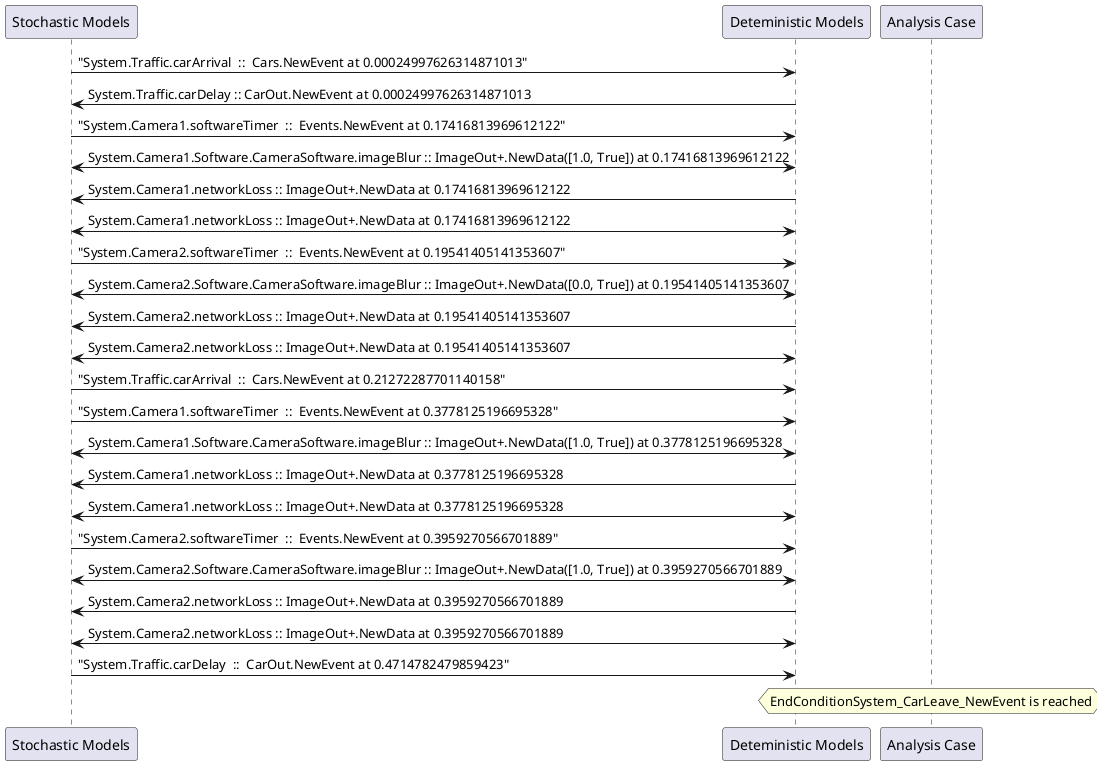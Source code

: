 
	@startuml
	participant "Stochastic Models" as stochmodel
	participant "Deteministic Models" as detmodel
	participant "Analysis Case" as analysis
	{11109_stop} stochmodel -> detmodel : "System.Traffic.carArrival  ::  Cars.NewEvent at 0.00024997626314871013"
{11119_start} detmodel -> stochmodel : System.Traffic.carDelay :: CarOut.NewEvent at 0.00024997626314871013
{11078_stop} stochmodel -> detmodel : "System.Camera1.softwareTimer  ::  Events.NewEvent at 0.17416813969612122"
detmodel <-> stochmodel : System.Camera1.Software.CameraSoftware.imageBlur :: ImageOut+.NewData([1.0, True]) at 0.17416813969612122
detmodel -> stochmodel : System.Camera1.networkLoss :: ImageOut+.NewData at 0.17416813969612122
detmodel <-> stochmodel : System.Camera1.networkLoss :: ImageOut+.NewData at 0.17416813969612122
{11094_stop} stochmodel -> detmodel : "System.Camera2.softwareTimer  ::  Events.NewEvent at 0.19541405141353607"
detmodel <-> stochmodel : System.Camera2.Software.CameraSoftware.imageBlur :: ImageOut+.NewData([0.0, True]) at 0.19541405141353607
detmodel -> stochmodel : System.Camera2.networkLoss :: ImageOut+.NewData at 0.19541405141353607
detmodel <-> stochmodel : System.Camera2.networkLoss :: ImageOut+.NewData at 0.19541405141353607
{11110_stop} stochmodel -> detmodel : "System.Traffic.carArrival  ::  Cars.NewEvent at 0.21272287701140158"
{11079_stop} stochmodel -> detmodel : "System.Camera1.softwareTimer  ::  Events.NewEvent at 0.3778125196695328"
detmodel <-> stochmodel : System.Camera1.Software.CameraSoftware.imageBlur :: ImageOut+.NewData([1.0, True]) at 0.3778125196695328
detmodel -> stochmodel : System.Camera1.networkLoss :: ImageOut+.NewData at 0.3778125196695328
detmodel <-> stochmodel : System.Camera1.networkLoss :: ImageOut+.NewData at 0.3778125196695328
{11095_stop} stochmodel -> detmodel : "System.Camera2.softwareTimer  ::  Events.NewEvent at 0.3959270566701889"
detmodel <-> stochmodel : System.Camera2.Software.CameraSoftware.imageBlur :: ImageOut+.NewData([1.0, True]) at 0.3959270566701889
detmodel -> stochmodel : System.Camera2.networkLoss :: ImageOut+.NewData at 0.3959270566701889
detmodel <-> stochmodel : System.Camera2.networkLoss :: ImageOut+.NewData at 0.3959270566701889
{11119_stop} stochmodel -> detmodel : "System.Traffic.carDelay  ::  CarOut.NewEvent at 0.4714782479859423"
{11119_start} <-> {11119_stop} : delay
hnote over analysis 
EndConditionSystem_CarLeave_NewEvent is reached
endnote
@enduml